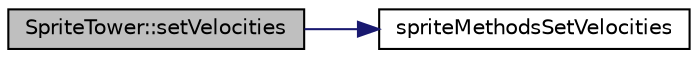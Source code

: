 digraph "SpriteTower::setVelocities"
{
 // LATEX_PDF_SIZE
  edge [fontname="Helvetica",fontsize="10",labelfontname="Helvetica",labelfontsize="10"];
  node [fontname="Helvetica",fontsize="10",shape=record];
  rankdir="LR";
  Node1 [label="SpriteTower::setVelocities",height=0.2,width=0.4,color="black", fillcolor="grey75", style="filled", fontcolor="black",tooltip=" "];
  Node1 -> Node2 [color="midnightblue",fontsize="10",style="solid",fontname="Helvetica"];
  Node2 [label="spriteMethodsSetVelocities",height=0.2,width=0.4,color="black", fillcolor="white", style="filled",URL="$_sprite_methods_8cpp.html#a23cdae259828a109013da3c57a2b669e",tooltip=" "];
}
